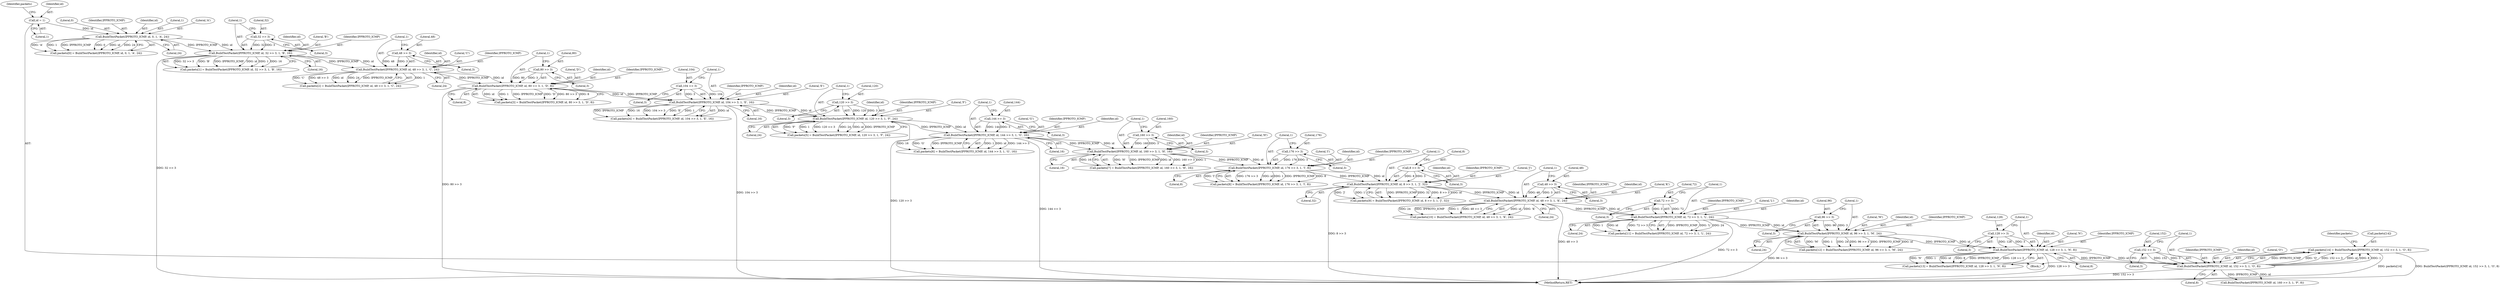 digraph "0_suricata_4a04f814b15762eb446a5ead4d69d021512df6f8_1@array" {
"1000324" [label="(Call,packets[14] = BuildTestPacket(IPPROTO_ICMP, id, 152 >> 3, 1, 'O', 8))"];
"1000328" [label="(Call,BuildTestPacket(IPPROTO_ICMP, id, 152 >> 3, 1, 'O', 8))"];
"1000315" [label="(Call,BuildTestPacket(IPPROTO_ICMP, id, 128 >> 3, 1, 'N', 8))"];
"1000302" [label="(Call,BuildTestPacket(IPPROTO_ICMP, id, 96 >> 3, 1, 'M', 24))"];
"1000289" [label="(Call,BuildTestPacket(IPPROTO_ICMP, id, 72 >> 3, 1, 'L', 24))"];
"1000276" [label="(Call,BuildTestPacket(IPPROTO_ICMP, id, 48 >> 3, 1, 'K', 24))"];
"1000263" [label="(Call,BuildTestPacket(IPPROTO_ICMP, id, 8 >> 3, 1, 'J', 32))"];
"1000250" [label="(Call,BuildTestPacket(IPPROTO_ICMP, id, 176 >> 3, 1, 'I', 8))"];
"1000237" [label="(Call,BuildTestPacket(IPPROTO_ICMP, id, 160 >> 3, 1, 'H', 16))"];
"1000224" [label="(Call,BuildTestPacket(IPPROTO_ICMP, id, 144 >> 3, 1, 'G', 16))"];
"1000211" [label="(Call,BuildTestPacket(IPPROTO_ICMP, id, 120 >> 3, 1, 'F', 24))"];
"1000198" [label="(Call,BuildTestPacket(IPPROTO_ICMP, id, 104 >> 3, 1, 'E', 16))"];
"1000185" [label="(Call,BuildTestPacket(IPPROTO_ICMP, id, 80 >> 3, 1, 'D', 8))"];
"1000172" [label="(Call,BuildTestPacket(IPPROTO_ICMP, id, 48 >> 3, 1, 'C', 24))"];
"1000159" [label="(Call,BuildTestPacket(IPPROTO_ICMP, id, 32 >> 3, 1, 'B', 16))"];
"1000148" [label="(Call,BuildTestPacket(IPPROTO_ICMP, id, 0, 1, 'A', 24))"];
"1000135" [label="(Call,id = 1)"];
"1000162" [label="(Call,32 >> 3)"];
"1000175" [label="(Call,48 >> 3)"];
"1000188" [label="(Call,80 >> 3)"];
"1000201" [label="(Call,104 >> 3)"];
"1000214" [label="(Call,120 >> 3)"];
"1000227" [label="(Call,144 >> 3)"];
"1000240" [label="(Call,160 >> 3)"];
"1000253" [label="(Call,176 >> 3)"];
"1000266" [label="(Call,8 >> 3)"];
"1000279" [label="(Call,48 >> 3)"];
"1000292" [label="(Call,72 >> 3)"];
"1000305" [label="(Call,96 >> 3)"];
"1000318" [label="(Call,128 >> 3)"];
"1000331" [label="(Call,152 >> 3)"];
"1000192" [label="(Literal,'D')"];
"1000172" [label="(Call,BuildTestPacket(IPPROTO_ICMP, id, 48 >> 3, 1, 'C', 24))"];
"1000174" [label="(Identifier,id)"];
"1000293" [label="(Literal,72)"];
"1000317" [label="(Identifier,id)"];
"1000187" [label="(Identifier,id)"];
"1000265" [label="(Identifier,id)"];
"1000309" [label="(Literal,'M')"];
"1000339" [label="(Identifier,packets)"];
"1000194" [label="(Call,packets[4] = BuildTestPacket(IPPROTO_ICMP, id, 104 >> 3, 1, 'E', 16))"];
"1000175" [label="(Call,48 >> 3)"];
"1000257" [label="(Literal,'I')"];
"1000255" [label="(Literal,3)"];
"1000322" [label="(Literal,'N')"];
"1000277" [label="(Identifier,IPPROTO_ICMP)"];
"1000246" [label="(Call,packets[8] = BuildTestPacket(IPPROTO_ICMP, id, 176 >> 3, 1, 'I', 8))"];
"1000178" [label="(Literal,1)"];
"1000307" [label="(Literal,3)"];
"1000290" [label="(Identifier,IPPROTO_ICMP)"];
"1000269" [label="(Literal,1)"];
"1000144" [label="(Call,packets[0] = BuildTestPacket(IPPROTO_ICMP, id, 0, 1, 'A', 24))"];
"1000216" [label="(Literal,3)"];
"1000151" [label="(Literal,0)"];
"1000165" [label="(Literal,1)"];
"1000213" [label="(Identifier,id)"];
"1000282" [label="(Literal,1)"];
"1000259" [label="(Call,packets[9] = BuildTestPacket(IPPROTO_ICMP, id, 8 >> 3, 1, 'J', 32))"];
"1000202" [label="(Literal,104)"];
"1000239" [label="(Identifier,id)"];
"1000252" [label="(Identifier,id)"];
"1000168" [label="(Call,packets[2] = BuildTestPacket(IPPROTO_ICMP, id, 48 >> 3, 1, 'C', 24))"];
"1000263" [label="(Call,BuildTestPacket(IPPROTO_ICMP, id, 8 >> 3, 1, 'J', 32))"];
"1000224" [label="(Call,BuildTestPacket(IPPROTO_ICMP, id, 144 >> 3, 1, 'G', 16))"];
"1000161" [label="(Identifier,id)"];
"1000186" [label="(Identifier,IPPROTO_ICMP)"];
"1000217" [label="(Literal,1)"];
"1000304" [label="(Identifier,id)"];
"1000148" [label="(Call,BuildTestPacket(IPPROTO_ICMP, id, 0, 1, 'A', 24))"];
"1000258" [label="(Literal,8)"];
"1000176" [label="(Literal,48)"];
"1000306" [label="(Literal,96)"];
"1000267" [label="(Literal,8)"];
"1000220" [label="(Call,packets[6] = BuildTestPacket(IPPROTO_ICMP, id, 144 >> 3, 1, 'G', 16))"];
"1000127" [label="(Block,)"];
"1000341" [label="(Call,BuildTestPacket(IPPROTO_ICMP, id, 160 >> 3, 1, 'P', 8))"];
"1000271" [label="(Literal,32)"];
"1000296" [label="(Literal,'L')"];
"1000336" [label="(Literal,8)"];
"1000243" [label="(Literal,1)"];
"1000295" [label="(Literal,1)"];
"1000199" [label="(Identifier,IPPROTO_ICMP)"];
"1000264" [label="(Identifier,IPPROTO_ICMP)"];
"1000212" [label="(Identifier,IPPROTO_ICMP)"];
"1000280" [label="(Literal,48)"];
"1000190" [label="(Literal,3)"];
"1000200" [label="(Identifier,id)"];
"1000281" [label="(Literal,3)"];
"1000522" [label="(MethodReturn,RET)"];
"1000279" [label="(Call,48 >> 3)"];
"1000240" [label="(Call,160 >> 3)"];
"1000285" [label="(Call,packets[11] = BuildTestPacket(IPPROTO_ICMP, id, 72 >> 3, 1, 'L', 24))"];
"1000278" [label="(Identifier,id)"];
"1000162" [label="(Call,32 >> 3)"];
"1000231" [label="(Literal,'G')"];
"1000140" [label="(Identifier,packets)"];
"1000237" [label="(Call,BuildTestPacket(IPPROTO_ICMP, id, 160 >> 3, 1, 'H', 16))"];
"1000137" [label="(Literal,1)"];
"1000230" [label="(Literal,1)"];
"1000206" [label="(Literal,16)"];
"1000229" [label="(Literal,3)"];
"1000303" [label="(Identifier,IPPROTO_ICMP)"];
"1000276" [label="(Call,BuildTestPacket(IPPROTO_ICMP, id, 48 >> 3, 1, 'K', 24))"];
"1000272" [label="(Call,packets[10] = BuildTestPacket(IPPROTO_ICMP, id, 48 >> 3, 1, 'K', 24))"];
"1000166" [label="(Literal,'B')"];
"1000323" [label="(Literal,8)"];
"1000292" [label="(Call,72 >> 3)"];
"1000215" [label="(Literal,120)"];
"1000302" [label="(Call,BuildTestPacket(IPPROTO_ICMP, id, 96 >> 3, 1, 'M', 24))"];
"1000315" [label="(Call,BuildTestPacket(IPPROTO_ICMP, id, 128 >> 3, 1, 'N', 8))"];
"1000218" [label="(Literal,'F')"];
"1000185" [label="(Call,BuildTestPacket(IPPROTO_ICMP, id, 80 >> 3, 1, 'D', 8))"];
"1000289" [label="(Call,BuildTestPacket(IPPROTO_ICMP, id, 72 >> 3, 1, 'L', 24))"];
"1000205" [label="(Literal,'E')"];
"1000193" [label="(Literal,8)"];
"1000319" [label="(Literal,128)"];
"1000332" [label="(Literal,152)"];
"1000177" [label="(Literal,3)"];
"1000219" [label="(Literal,24)"];
"1000318" [label="(Call,128 >> 3)"];
"1000149" [label="(Identifier,IPPROTO_ICMP)"];
"1000155" [label="(Call,packets[1] = BuildTestPacket(IPPROTO_ICMP, id, 32 >> 3, 1, 'B', 16))"];
"1000329" [label="(Identifier,IPPROTO_ICMP)"];
"1000191" [label="(Literal,1)"];
"1000316" [label="(Identifier,IPPROTO_ICMP)"];
"1000241" [label="(Literal,160)"];
"1000233" [label="(Call,packets[7] = BuildTestPacket(IPPROTO_ICMP, id, 160 >> 3, 1, 'H', 16))"];
"1000135" [label="(Call,id = 1)"];
"1000253" [label="(Call,176 >> 3)"];
"1000201" [label="(Call,104 >> 3)"];
"1000250" [label="(Call,BuildTestPacket(IPPROTO_ICMP, id, 176 >> 3, 1, 'I', 8))"];
"1000245" [label="(Literal,16)"];
"1000159" [label="(Call,BuildTestPacket(IPPROTO_ICMP, id, 32 >> 3, 1, 'B', 16))"];
"1000308" [label="(Literal,1)"];
"1000328" [label="(Call,BuildTestPacket(IPPROTO_ICMP, id, 152 >> 3, 1, 'O', 8))"];
"1000331" [label="(Call,152 >> 3)"];
"1000330" [label="(Identifier,id)"];
"1000297" [label="(Literal,24)"];
"1000232" [label="(Literal,16)"];
"1000294" [label="(Literal,3)"];
"1000270" [label="(Literal,'J')"];
"1000154" [label="(Literal,24)"];
"1000225" [label="(Identifier,IPPROTO_ICMP)"];
"1000298" [label="(Call,packets[12] = BuildTestPacket(IPPROTO_ICMP, id, 96 >> 3, 1, 'M', 24))"];
"1000198" [label="(Call,BuildTestPacket(IPPROTO_ICMP, id, 104 >> 3, 1, 'E', 16))"];
"1000325" [label="(Call,packets[14])"];
"1000163" [label="(Literal,32)"];
"1000334" [label="(Literal,1)"];
"1000311" [label="(Call,packets[13] = BuildTestPacket(IPPROTO_ICMP, id, 128 >> 3, 1, 'N', 8))"];
"1000227" [label="(Call,144 >> 3)"];
"1000291" [label="(Identifier,id)"];
"1000324" [label="(Call,packets[14] = BuildTestPacket(IPPROTO_ICMP, id, 152 >> 3, 1, 'O', 8))"];
"1000333" [label="(Literal,3)"];
"1000211" [label="(Call,BuildTestPacket(IPPROTO_ICMP, id, 120 >> 3, 1, 'F', 24))"];
"1000256" [label="(Literal,1)"];
"1000150" [label="(Identifier,id)"];
"1000238" [label="(Identifier,IPPROTO_ICMP)"];
"1000179" [label="(Literal,'C')"];
"1000226" [label="(Identifier,id)"];
"1000181" [label="(Call,packets[3] = BuildTestPacket(IPPROTO_ICMP, id, 80 >> 3, 1, 'D', 8))"];
"1000214" [label="(Call,120 >> 3)"];
"1000188" [label="(Call,80 >> 3)"];
"1000310" [label="(Literal,24)"];
"1000251" [label="(Identifier,IPPROTO_ICMP)"];
"1000254" [label="(Literal,176)"];
"1000283" [label="(Literal,'K')"];
"1000242" [label="(Literal,3)"];
"1000284" [label="(Literal,24)"];
"1000189" [label="(Literal,80)"];
"1000152" [label="(Literal,1)"];
"1000153" [label="(Literal,'A')"];
"1000244" [label="(Literal,'H')"];
"1000335" [label="(Literal,'O')"];
"1000173" [label="(Identifier,IPPROTO_ICMP)"];
"1000268" [label="(Literal,3)"];
"1000136" [label="(Identifier,id)"];
"1000164" [label="(Literal,3)"];
"1000305" [label="(Call,96 >> 3)"];
"1000320" [label="(Literal,3)"];
"1000180" [label="(Literal,24)"];
"1000321" [label="(Literal,1)"];
"1000207" [label="(Call,packets[5] = BuildTestPacket(IPPROTO_ICMP, id, 120 >> 3, 1, 'F', 24))"];
"1000203" [label="(Literal,3)"];
"1000204" [label="(Literal,1)"];
"1000160" [label="(Identifier,IPPROTO_ICMP)"];
"1000167" [label="(Literal,16)"];
"1000228" [label="(Literal,144)"];
"1000266" [label="(Call,8 >> 3)"];
"1000324" -> "1000127"  [label="AST: "];
"1000324" -> "1000328"  [label="CFG: "];
"1000325" -> "1000324"  [label="AST: "];
"1000328" -> "1000324"  [label="AST: "];
"1000339" -> "1000324"  [label="CFG: "];
"1000324" -> "1000522"  [label="DDG: BuildTestPacket(IPPROTO_ICMP, id, 152 >> 3, 1, 'O', 8)"];
"1000324" -> "1000522"  [label="DDG: packets[14]"];
"1000328" -> "1000324"  [label="DDG: IPPROTO_ICMP"];
"1000328" -> "1000324"  [label="DDG: 'O'"];
"1000328" -> "1000324"  [label="DDG: 152 >> 3"];
"1000328" -> "1000324"  [label="DDG: id"];
"1000328" -> "1000324"  [label="DDG: 8"];
"1000328" -> "1000324"  [label="DDG: 1"];
"1000328" -> "1000336"  [label="CFG: "];
"1000329" -> "1000328"  [label="AST: "];
"1000330" -> "1000328"  [label="AST: "];
"1000331" -> "1000328"  [label="AST: "];
"1000334" -> "1000328"  [label="AST: "];
"1000335" -> "1000328"  [label="AST: "];
"1000336" -> "1000328"  [label="AST: "];
"1000328" -> "1000522"  [label="DDG: 152 >> 3"];
"1000315" -> "1000328"  [label="DDG: IPPROTO_ICMP"];
"1000315" -> "1000328"  [label="DDG: id"];
"1000331" -> "1000328"  [label="DDG: 152"];
"1000331" -> "1000328"  [label="DDG: 3"];
"1000328" -> "1000341"  [label="DDG: IPPROTO_ICMP"];
"1000328" -> "1000341"  [label="DDG: id"];
"1000315" -> "1000311"  [label="AST: "];
"1000315" -> "1000323"  [label="CFG: "];
"1000316" -> "1000315"  [label="AST: "];
"1000317" -> "1000315"  [label="AST: "];
"1000318" -> "1000315"  [label="AST: "];
"1000321" -> "1000315"  [label="AST: "];
"1000322" -> "1000315"  [label="AST: "];
"1000323" -> "1000315"  [label="AST: "];
"1000311" -> "1000315"  [label="CFG: "];
"1000315" -> "1000522"  [label="DDG: 128 >> 3"];
"1000315" -> "1000311"  [label="DDG: 'N'"];
"1000315" -> "1000311"  [label="DDG: 1"];
"1000315" -> "1000311"  [label="DDG: id"];
"1000315" -> "1000311"  [label="DDG: 8"];
"1000315" -> "1000311"  [label="DDG: IPPROTO_ICMP"];
"1000315" -> "1000311"  [label="DDG: 128 >> 3"];
"1000302" -> "1000315"  [label="DDG: IPPROTO_ICMP"];
"1000302" -> "1000315"  [label="DDG: id"];
"1000318" -> "1000315"  [label="DDG: 128"];
"1000318" -> "1000315"  [label="DDG: 3"];
"1000302" -> "1000298"  [label="AST: "];
"1000302" -> "1000310"  [label="CFG: "];
"1000303" -> "1000302"  [label="AST: "];
"1000304" -> "1000302"  [label="AST: "];
"1000305" -> "1000302"  [label="AST: "];
"1000308" -> "1000302"  [label="AST: "];
"1000309" -> "1000302"  [label="AST: "];
"1000310" -> "1000302"  [label="AST: "];
"1000298" -> "1000302"  [label="CFG: "];
"1000302" -> "1000522"  [label="DDG: 96 >> 3"];
"1000302" -> "1000298"  [label="DDG: 'M'"];
"1000302" -> "1000298"  [label="DDG: 1"];
"1000302" -> "1000298"  [label="DDG: 24"];
"1000302" -> "1000298"  [label="DDG: 96 >> 3"];
"1000302" -> "1000298"  [label="DDG: IPPROTO_ICMP"];
"1000302" -> "1000298"  [label="DDG: id"];
"1000289" -> "1000302"  [label="DDG: IPPROTO_ICMP"];
"1000289" -> "1000302"  [label="DDG: id"];
"1000305" -> "1000302"  [label="DDG: 96"];
"1000305" -> "1000302"  [label="DDG: 3"];
"1000289" -> "1000285"  [label="AST: "];
"1000289" -> "1000297"  [label="CFG: "];
"1000290" -> "1000289"  [label="AST: "];
"1000291" -> "1000289"  [label="AST: "];
"1000292" -> "1000289"  [label="AST: "];
"1000295" -> "1000289"  [label="AST: "];
"1000296" -> "1000289"  [label="AST: "];
"1000297" -> "1000289"  [label="AST: "];
"1000285" -> "1000289"  [label="CFG: "];
"1000289" -> "1000522"  [label="DDG: 72 >> 3"];
"1000289" -> "1000285"  [label="DDG: IPPROTO_ICMP"];
"1000289" -> "1000285"  [label="DDG: 'L'"];
"1000289" -> "1000285"  [label="DDG: 24"];
"1000289" -> "1000285"  [label="DDG: 1"];
"1000289" -> "1000285"  [label="DDG: id"];
"1000289" -> "1000285"  [label="DDG: 72 >> 3"];
"1000276" -> "1000289"  [label="DDG: IPPROTO_ICMP"];
"1000276" -> "1000289"  [label="DDG: id"];
"1000292" -> "1000289"  [label="DDG: 72"];
"1000292" -> "1000289"  [label="DDG: 3"];
"1000276" -> "1000272"  [label="AST: "];
"1000276" -> "1000284"  [label="CFG: "];
"1000277" -> "1000276"  [label="AST: "];
"1000278" -> "1000276"  [label="AST: "];
"1000279" -> "1000276"  [label="AST: "];
"1000282" -> "1000276"  [label="AST: "];
"1000283" -> "1000276"  [label="AST: "];
"1000284" -> "1000276"  [label="AST: "];
"1000272" -> "1000276"  [label="CFG: "];
"1000276" -> "1000522"  [label="DDG: 48 >> 3"];
"1000276" -> "1000272"  [label="DDG: id"];
"1000276" -> "1000272"  [label="DDG: 'K'"];
"1000276" -> "1000272"  [label="DDG: 24"];
"1000276" -> "1000272"  [label="DDG: IPPROTO_ICMP"];
"1000276" -> "1000272"  [label="DDG: 1"];
"1000276" -> "1000272"  [label="DDG: 48 >> 3"];
"1000263" -> "1000276"  [label="DDG: IPPROTO_ICMP"];
"1000263" -> "1000276"  [label="DDG: id"];
"1000279" -> "1000276"  [label="DDG: 48"];
"1000279" -> "1000276"  [label="DDG: 3"];
"1000263" -> "1000259"  [label="AST: "];
"1000263" -> "1000271"  [label="CFG: "];
"1000264" -> "1000263"  [label="AST: "];
"1000265" -> "1000263"  [label="AST: "];
"1000266" -> "1000263"  [label="AST: "];
"1000269" -> "1000263"  [label="AST: "];
"1000270" -> "1000263"  [label="AST: "];
"1000271" -> "1000263"  [label="AST: "];
"1000259" -> "1000263"  [label="CFG: "];
"1000263" -> "1000522"  [label="DDG: 8 >> 3"];
"1000263" -> "1000259"  [label="DDG: IPPROTO_ICMP"];
"1000263" -> "1000259"  [label="DDG: 32"];
"1000263" -> "1000259"  [label="DDG: 8 >> 3"];
"1000263" -> "1000259"  [label="DDG: id"];
"1000263" -> "1000259"  [label="DDG: 'J'"];
"1000263" -> "1000259"  [label="DDG: 1"];
"1000250" -> "1000263"  [label="DDG: IPPROTO_ICMP"];
"1000250" -> "1000263"  [label="DDG: id"];
"1000266" -> "1000263"  [label="DDG: 8"];
"1000266" -> "1000263"  [label="DDG: 3"];
"1000250" -> "1000246"  [label="AST: "];
"1000250" -> "1000258"  [label="CFG: "];
"1000251" -> "1000250"  [label="AST: "];
"1000252" -> "1000250"  [label="AST: "];
"1000253" -> "1000250"  [label="AST: "];
"1000256" -> "1000250"  [label="AST: "];
"1000257" -> "1000250"  [label="AST: "];
"1000258" -> "1000250"  [label="AST: "];
"1000246" -> "1000250"  [label="CFG: "];
"1000250" -> "1000246"  [label="DDG: 176 >> 3"];
"1000250" -> "1000246"  [label="DDG: id"];
"1000250" -> "1000246"  [label="DDG: 1"];
"1000250" -> "1000246"  [label="DDG: IPPROTO_ICMP"];
"1000250" -> "1000246"  [label="DDG: 8"];
"1000250" -> "1000246"  [label="DDG: 'I'"];
"1000237" -> "1000250"  [label="DDG: IPPROTO_ICMP"];
"1000237" -> "1000250"  [label="DDG: id"];
"1000253" -> "1000250"  [label="DDG: 176"];
"1000253" -> "1000250"  [label="DDG: 3"];
"1000237" -> "1000233"  [label="AST: "];
"1000237" -> "1000245"  [label="CFG: "];
"1000238" -> "1000237"  [label="AST: "];
"1000239" -> "1000237"  [label="AST: "];
"1000240" -> "1000237"  [label="AST: "];
"1000243" -> "1000237"  [label="AST: "];
"1000244" -> "1000237"  [label="AST: "];
"1000245" -> "1000237"  [label="AST: "];
"1000233" -> "1000237"  [label="CFG: "];
"1000237" -> "1000233"  [label="DDG: 'H'"];
"1000237" -> "1000233"  [label="DDG: IPPROTO_ICMP"];
"1000237" -> "1000233"  [label="DDG: id"];
"1000237" -> "1000233"  [label="DDG: 160 >> 3"];
"1000237" -> "1000233"  [label="DDG: 1"];
"1000237" -> "1000233"  [label="DDG: 16"];
"1000224" -> "1000237"  [label="DDG: IPPROTO_ICMP"];
"1000224" -> "1000237"  [label="DDG: id"];
"1000240" -> "1000237"  [label="DDG: 160"];
"1000240" -> "1000237"  [label="DDG: 3"];
"1000224" -> "1000220"  [label="AST: "];
"1000224" -> "1000232"  [label="CFG: "];
"1000225" -> "1000224"  [label="AST: "];
"1000226" -> "1000224"  [label="AST: "];
"1000227" -> "1000224"  [label="AST: "];
"1000230" -> "1000224"  [label="AST: "];
"1000231" -> "1000224"  [label="AST: "];
"1000232" -> "1000224"  [label="AST: "];
"1000220" -> "1000224"  [label="CFG: "];
"1000224" -> "1000522"  [label="DDG: 144 >> 3"];
"1000224" -> "1000220"  [label="DDG: 1"];
"1000224" -> "1000220"  [label="DDG: id"];
"1000224" -> "1000220"  [label="DDG: 144 >> 3"];
"1000224" -> "1000220"  [label="DDG: 16"];
"1000224" -> "1000220"  [label="DDG: 'G'"];
"1000224" -> "1000220"  [label="DDG: IPPROTO_ICMP"];
"1000211" -> "1000224"  [label="DDG: IPPROTO_ICMP"];
"1000211" -> "1000224"  [label="DDG: id"];
"1000227" -> "1000224"  [label="DDG: 144"];
"1000227" -> "1000224"  [label="DDG: 3"];
"1000211" -> "1000207"  [label="AST: "];
"1000211" -> "1000219"  [label="CFG: "];
"1000212" -> "1000211"  [label="AST: "];
"1000213" -> "1000211"  [label="AST: "];
"1000214" -> "1000211"  [label="AST: "];
"1000217" -> "1000211"  [label="AST: "];
"1000218" -> "1000211"  [label="AST: "];
"1000219" -> "1000211"  [label="AST: "];
"1000207" -> "1000211"  [label="CFG: "];
"1000211" -> "1000522"  [label="DDG: 120 >> 3"];
"1000211" -> "1000207"  [label="DDG: 'F'"];
"1000211" -> "1000207"  [label="DDG: 1"];
"1000211" -> "1000207"  [label="DDG: 120 >> 3"];
"1000211" -> "1000207"  [label="DDG: 24"];
"1000211" -> "1000207"  [label="DDG: id"];
"1000211" -> "1000207"  [label="DDG: IPPROTO_ICMP"];
"1000198" -> "1000211"  [label="DDG: IPPROTO_ICMP"];
"1000198" -> "1000211"  [label="DDG: id"];
"1000214" -> "1000211"  [label="DDG: 120"];
"1000214" -> "1000211"  [label="DDG: 3"];
"1000198" -> "1000194"  [label="AST: "];
"1000198" -> "1000206"  [label="CFG: "];
"1000199" -> "1000198"  [label="AST: "];
"1000200" -> "1000198"  [label="AST: "];
"1000201" -> "1000198"  [label="AST: "];
"1000204" -> "1000198"  [label="AST: "];
"1000205" -> "1000198"  [label="AST: "];
"1000206" -> "1000198"  [label="AST: "];
"1000194" -> "1000198"  [label="CFG: "];
"1000198" -> "1000522"  [label="DDG: 104 >> 3"];
"1000198" -> "1000194"  [label="DDG: id"];
"1000198" -> "1000194"  [label="DDG: IPPROTO_ICMP"];
"1000198" -> "1000194"  [label="DDG: 16"];
"1000198" -> "1000194"  [label="DDG: 104 >> 3"];
"1000198" -> "1000194"  [label="DDG: 'E'"];
"1000198" -> "1000194"  [label="DDG: 1"];
"1000185" -> "1000198"  [label="DDG: IPPROTO_ICMP"];
"1000185" -> "1000198"  [label="DDG: id"];
"1000201" -> "1000198"  [label="DDG: 104"];
"1000201" -> "1000198"  [label="DDG: 3"];
"1000185" -> "1000181"  [label="AST: "];
"1000185" -> "1000193"  [label="CFG: "];
"1000186" -> "1000185"  [label="AST: "];
"1000187" -> "1000185"  [label="AST: "];
"1000188" -> "1000185"  [label="AST: "];
"1000191" -> "1000185"  [label="AST: "];
"1000192" -> "1000185"  [label="AST: "];
"1000193" -> "1000185"  [label="AST: "];
"1000181" -> "1000185"  [label="CFG: "];
"1000185" -> "1000522"  [label="DDG: 80 >> 3"];
"1000185" -> "1000181"  [label="DDG: id"];
"1000185" -> "1000181"  [label="DDG: 1"];
"1000185" -> "1000181"  [label="DDG: IPPROTO_ICMP"];
"1000185" -> "1000181"  [label="DDG: 'D'"];
"1000185" -> "1000181"  [label="DDG: 80 >> 3"];
"1000185" -> "1000181"  [label="DDG: 8"];
"1000172" -> "1000185"  [label="DDG: IPPROTO_ICMP"];
"1000172" -> "1000185"  [label="DDG: id"];
"1000188" -> "1000185"  [label="DDG: 80"];
"1000188" -> "1000185"  [label="DDG: 3"];
"1000172" -> "1000168"  [label="AST: "];
"1000172" -> "1000180"  [label="CFG: "];
"1000173" -> "1000172"  [label="AST: "];
"1000174" -> "1000172"  [label="AST: "];
"1000175" -> "1000172"  [label="AST: "];
"1000178" -> "1000172"  [label="AST: "];
"1000179" -> "1000172"  [label="AST: "];
"1000180" -> "1000172"  [label="AST: "];
"1000168" -> "1000172"  [label="CFG: "];
"1000172" -> "1000168"  [label="DDG: 1"];
"1000172" -> "1000168"  [label="DDG: 'C'"];
"1000172" -> "1000168"  [label="DDG: 48 >> 3"];
"1000172" -> "1000168"  [label="DDG: id"];
"1000172" -> "1000168"  [label="DDG: 24"];
"1000172" -> "1000168"  [label="DDG: IPPROTO_ICMP"];
"1000159" -> "1000172"  [label="DDG: IPPROTO_ICMP"];
"1000159" -> "1000172"  [label="DDG: id"];
"1000175" -> "1000172"  [label="DDG: 48"];
"1000175" -> "1000172"  [label="DDG: 3"];
"1000159" -> "1000155"  [label="AST: "];
"1000159" -> "1000167"  [label="CFG: "];
"1000160" -> "1000159"  [label="AST: "];
"1000161" -> "1000159"  [label="AST: "];
"1000162" -> "1000159"  [label="AST: "];
"1000165" -> "1000159"  [label="AST: "];
"1000166" -> "1000159"  [label="AST: "];
"1000167" -> "1000159"  [label="AST: "];
"1000155" -> "1000159"  [label="CFG: "];
"1000159" -> "1000522"  [label="DDG: 32 >> 3"];
"1000159" -> "1000155"  [label="DDG: 32 >> 3"];
"1000159" -> "1000155"  [label="DDG: 'B'"];
"1000159" -> "1000155"  [label="DDG: IPPROTO_ICMP"];
"1000159" -> "1000155"  [label="DDG: id"];
"1000159" -> "1000155"  [label="DDG: 1"];
"1000159" -> "1000155"  [label="DDG: 16"];
"1000148" -> "1000159"  [label="DDG: IPPROTO_ICMP"];
"1000148" -> "1000159"  [label="DDG: id"];
"1000162" -> "1000159"  [label="DDG: 32"];
"1000162" -> "1000159"  [label="DDG: 3"];
"1000148" -> "1000144"  [label="AST: "];
"1000148" -> "1000154"  [label="CFG: "];
"1000149" -> "1000148"  [label="AST: "];
"1000150" -> "1000148"  [label="AST: "];
"1000151" -> "1000148"  [label="AST: "];
"1000152" -> "1000148"  [label="AST: "];
"1000153" -> "1000148"  [label="AST: "];
"1000154" -> "1000148"  [label="AST: "];
"1000144" -> "1000148"  [label="CFG: "];
"1000148" -> "1000144"  [label="DDG: 'A'"];
"1000148" -> "1000144"  [label="DDG: 1"];
"1000148" -> "1000144"  [label="DDG: IPPROTO_ICMP"];
"1000148" -> "1000144"  [label="DDG: 0"];
"1000148" -> "1000144"  [label="DDG: id"];
"1000148" -> "1000144"  [label="DDG: 24"];
"1000135" -> "1000148"  [label="DDG: id"];
"1000135" -> "1000127"  [label="AST: "];
"1000135" -> "1000137"  [label="CFG: "];
"1000136" -> "1000135"  [label="AST: "];
"1000137" -> "1000135"  [label="AST: "];
"1000140" -> "1000135"  [label="CFG: "];
"1000162" -> "1000164"  [label="CFG: "];
"1000163" -> "1000162"  [label="AST: "];
"1000164" -> "1000162"  [label="AST: "];
"1000165" -> "1000162"  [label="CFG: "];
"1000175" -> "1000177"  [label="CFG: "];
"1000176" -> "1000175"  [label="AST: "];
"1000177" -> "1000175"  [label="AST: "];
"1000178" -> "1000175"  [label="CFG: "];
"1000188" -> "1000190"  [label="CFG: "];
"1000189" -> "1000188"  [label="AST: "];
"1000190" -> "1000188"  [label="AST: "];
"1000191" -> "1000188"  [label="CFG: "];
"1000201" -> "1000203"  [label="CFG: "];
"1000202" -> "1000201"  [label="AST: "];
"1000203" -> "1000201"  [label="AST: "];
"1000204" -> "1000201"  [label="CFG: "];
"1000214" -> "1000216"  [label="CFG: "];
"1000215" -> "1000214"  [label="AST: "];
"1000216" -> "1000214"  [label="AST: "];
"1000217" -> "1000214"  [label="CFG: "];
"1000227" -> "1000229"  [label="CFG: "];
"1000228" -> "1000227"  [label="AST: "];
"1000229" -> "1000227"  [label="AST: "];
"1000230" -> "1000227"  [label="CFG: "];
"1000240" -> "1000242"  [label="CFG: "];
"1000241" -> "1000240"  [label="AST: "];
"1000242" -> "1000240"  [label="AST: "];
"1000243" -> "1000240"  [label="CFG: "];
"1000253" -> "1000255"  [label="CFG: "];
"1000254" -> "1000253"  [label="AST: "];
"1000255" -> "1000253"  [label="AST: "];
"1000256" -> "1000253"  [label="CFG: "];
"1000266" -> "1000268"  [label="CFG: "];
"1000267" -> "1000266"  [label="AST: "];
"1000268" -> "1000266"  [label="AST: "];
"1000269" -> "1000266"  [label="CFG: "];
"1000279" -> "1000281"  [label="CFG: "];
"1000280" -> "1000279"  [label="AST: "];
"1000281" -> "1000279"  [label="AST: "];
"1000282" -> "1000279"  [label="CFG: "];
"1000292" -> "1000294"  [label="CFG: "];
"1000293" -> "1000292"  [label="AST: "];
"1000294" -> "1000292"  [label="AST: "];
"1000295" -> "1000292"  [label="CFG: "];
"1000305" -> "1000307"  [label="CFG: "];
"1000306" -> "1000305"  [label="AST: "];
"1000307" -> "1000305"  [label="AST: "];
"1000308" -> "1000305"  [label="CFG: "];
"1000318" -> "1000320"  [label="CFG: "];
"1000319" -> "1000318"  [label="AST: "];
"1000320" -> "1000318"  [label="AST: "];
"1000321" -> "1000318"  [label="CFG: "];
"1000331" -> "1000333"  [label="CFG: "];
"1000332" -> "1000331"  [label="AST: "];
"1000333" -> "1000331"  [label="AST: "];
"1000334" -> "1000331"  [label="CFG: "];
}
